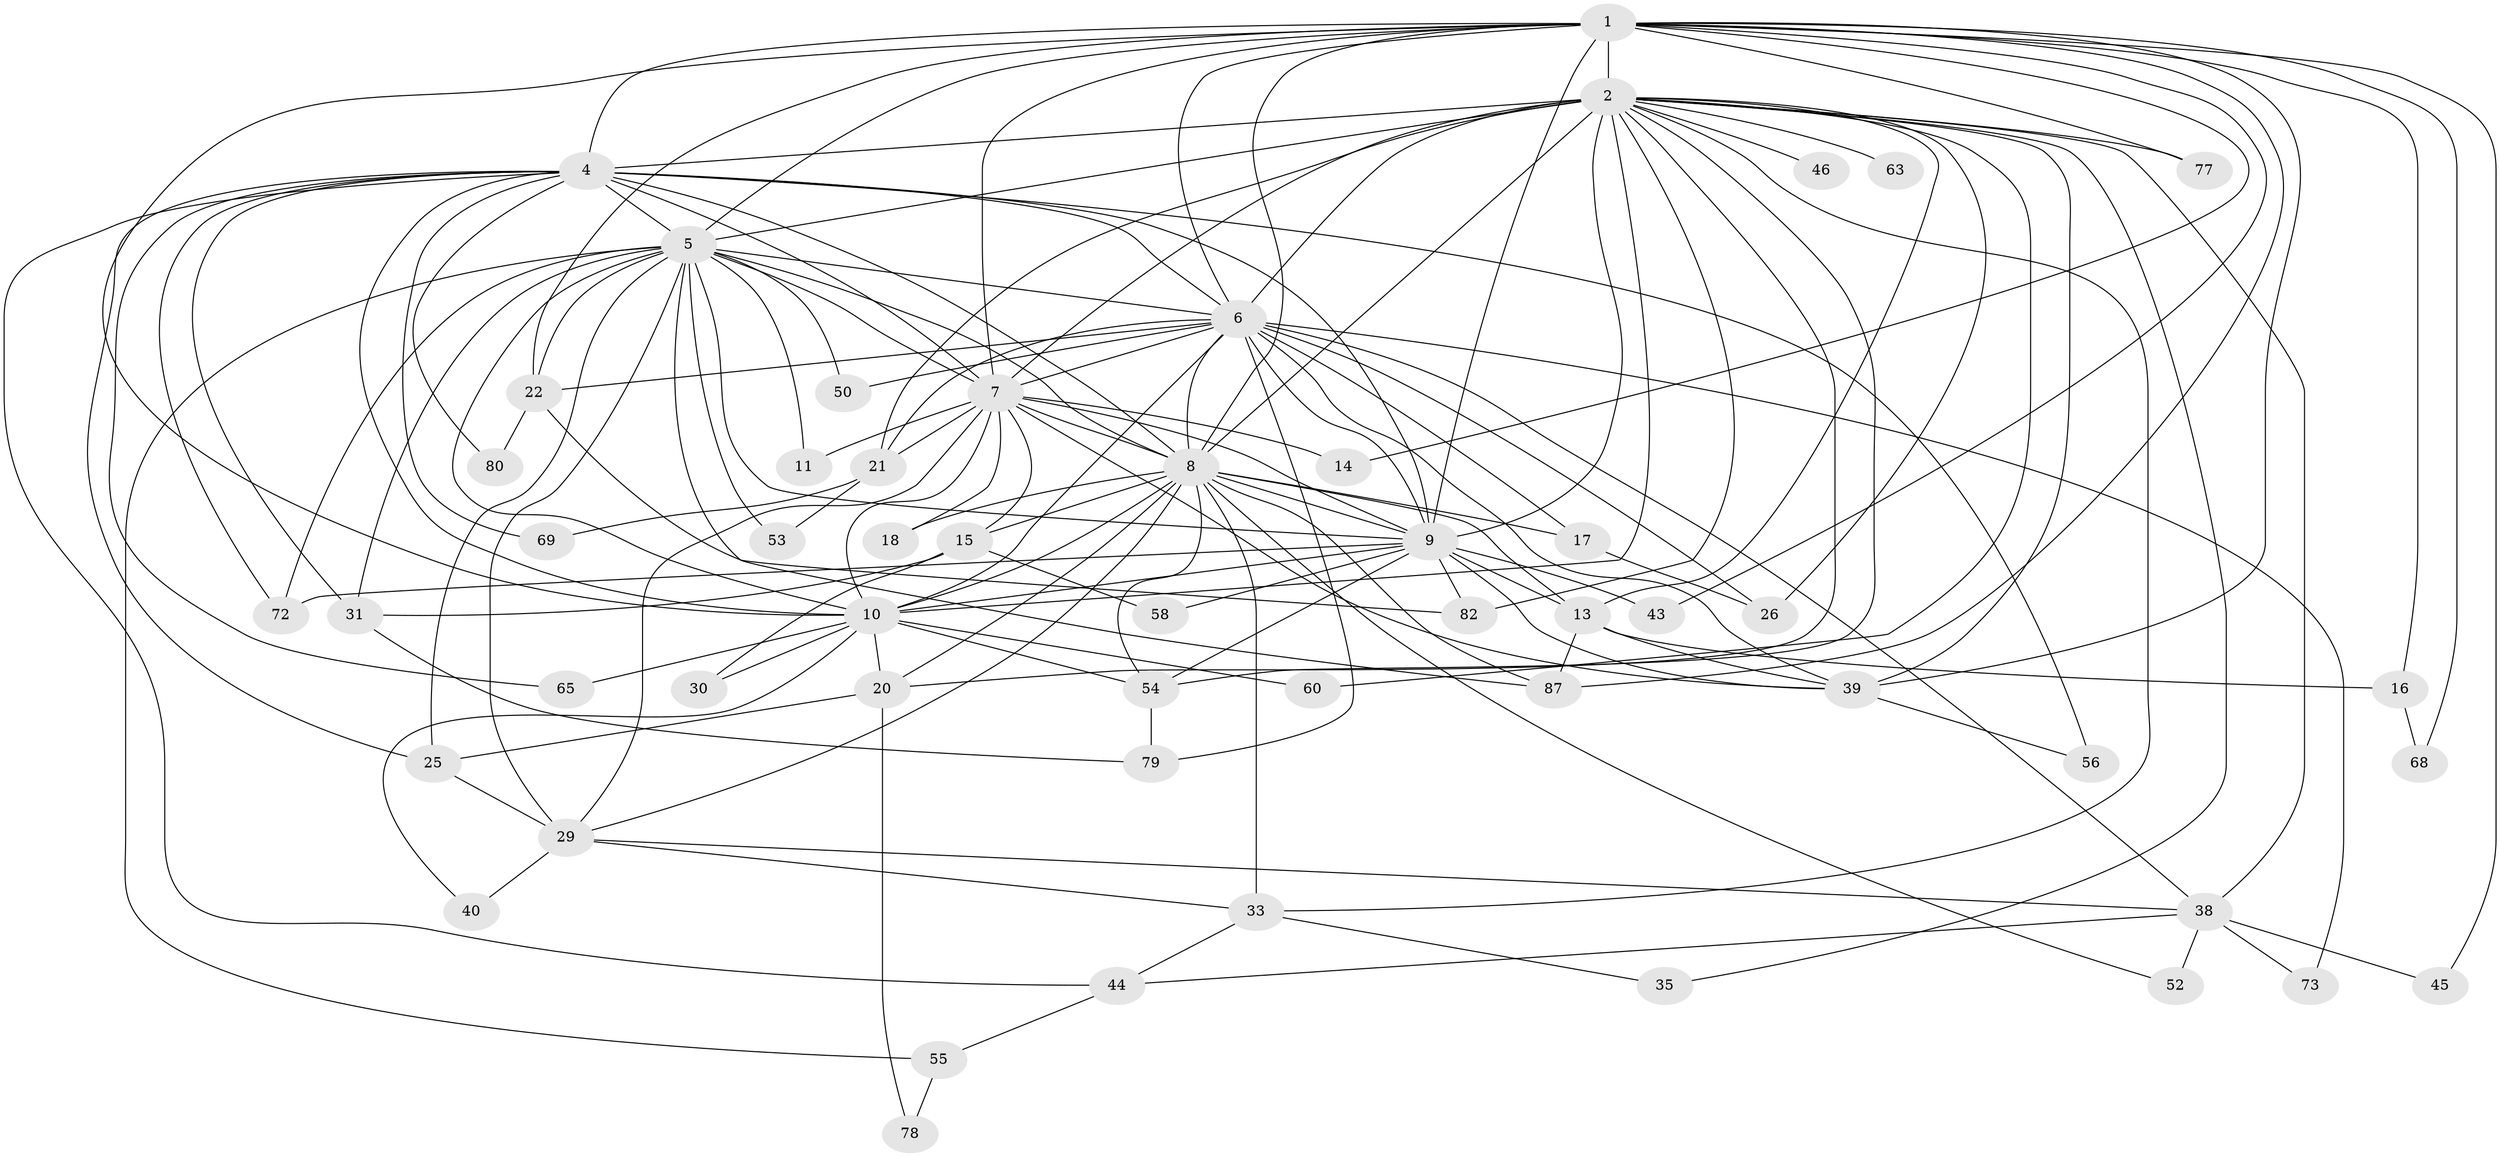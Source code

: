 // original degree distribution, {20: 0.009433962264150943, 15: 0.009433962264150943, 22: 0.009433962264150943, 21: 0.018867924528301886, 24: 0.009433962264150943, 19: 0.02830188679245283, 23: 0.009433962264150943, 2: 0.5188679245283019, 4: 0.0660377358490566, 6: 0.018867924528301886, 5: 0.05660377358490566, 3: 0.2169811320754717, 7: 0.018867924528301886, 8: 0.009433962264150943}
// Generated by graph-tools (version 1.1) at 2025/17/03/04/25 18:17:19]
// undirected, 53 vertices, 145 edges
graph export_dot {
graph [start="1"]
  node [color=gray90,style=filled];
  1;
  2 [super="+3"];
  4 [super="+57"];
  5 [super="+91+23+67+42+62+70"];
  6;
  7 [super="+51"];
  8 [super="+95+32+24+84"];
  9;
  10 [super="+85+83+36+100"];
  11;
  13;
  14;
  15;
  16;
  17;
  18;
  20 [super="+88"];
  21 [super="+27"];
  22;
  25 [super="+71"];
  26;
  29 [super="+61+86"];
  30;
  31 [super="+97"];
  33 [super="+47+37"];
  35;
  38 [super="+64"];
  39 [super="+66+41"];
  40;
  43;
  44;
  45;
  46;
  50;
  52;
  53;
  54 [super="+105+76"];
  55;
  56;
  58;
  60;
  63;
  65;
  68;
  69;
  72;
  73;
  77;
  78;
  79;
  80;
  82 [super="+106"];
  87 [super="+92"];
  1 -- 2 [weight=3];
  1 -- 4;
  1 -- 5;
  1 -- 6;
  1 -- 7;
  1 -- 8 [weight=2];
  1 -- 9;
  1 -- 10;
  1 -- 14;
  1 -- 16;
  1 -- 22;
  1 -- 43;
  1 -- 45;
  1 -- 68;
  1 -- 77;
  1 -- 87;
  1 -- 39;
  2 -- 4 [weight=3];
  2 -- 5 [weight=4];
  2 -- 6 [weight=3];
  2 -- 7 [weight=2];
  2 -- 8 [weight=3];
  2 -- 9 [weight=3];
  2 -- 10 [weight=4];
  2 -- 20;
  2 -- 46 [weight=2];
  2 -- 82;
  2 -- 39 [weight=3];
  2 -- 13;
  2 -- 77 [weight=2];
  2 -- 21;
  2 -- 26;
  2 -- 33 [weight=2];
  2 -- 35;
  2 -- 38;
  2 -- 54;
  2 -- 60;
  2 -- 63 [weight=2];
  4 -- 5 [weight=3];
  4 -- 6;
  4 -- 7;
  4 -- 8;
  4 -- 9;
  4 -- 10 [weight=2];
  4 -- 25;
  4 -- 44;
  4 -- 56;
  4 -- 65;
  4 -- 69;
  4 -- 72;
  4 -- 80;
  4 -- 31;
  5 -- 6;
  5 -- 7 [weight=2];
  5 -- 8;
  5 -- 9;
  5 -- 10 [weight=2];
  5 -- 11;
  5 -- 31;
  5 -- 50;
  5 -- 53;
  5 -- 55;
  5 -- 29 [weight=2];
  5 -- 72;
  5 -- 22;
  5 -- 87;
  5 -- 25;
  6 -- 7;
  6 -- 8 [weight=2];
  6 -- 9;
  6 -- 10;
  6 -- 17;
  6 -- 21;
  6 -- 22;
  6 -- 26;
  6 -- 38;
  6 -- 50;
  6 -- 73;
  6 -- 79;
  6 -- 39 [weight=2];
  7 -- 8;
  7 -- 9 [weight=2];
  7 -- 10 [weight=2];
  7 -- 11;
  7 -- 14;
  7 -- 15;
  7 -- 18;
  7 -- 21;
  7 -- 29;
  7 -- 39;
  8 -- 9 [weight=2];
  8 -- 10;
  8 -- 13;
  8 -- 15;
  8 -- 17;
  8 -- 18;
  8 -- 33 [weight=2];
  8 -- 52;
  8 -- 20;
  8 -- 54;
  8 -- 29;
  8 -- 87;
  9 -- 10;
  9 -- 13;
  9 -- 43;
  9 -- 54;
  9 -- 58;
  9 -- 72;
  9 -- 82;
  9 -- 39;
  10 -- 20;
  10 -- 30;
  10 -- 40;
  10 -- 54;
  10 -- 65;
  10 -- 60;
  13 -- 16;
  13 -- 87;
  13 -- 39;
  15 -- 30;
  15 -- 31;
  15 -- 58;
  16 -- 68;
  17 -- 26;
  20 -- 25;
  20 -- 78;
  21 -- 53;
  21 -- 69;
  22 -- 80;
  22 -- 82;
  25 -- 29;
  29 -- 33;
  29 -- 38;
  29 -- 40;
  31 -- 79;
  33 -- 35;
  33 -- 44;
  38 -- 45;
  38 -- 52;
  38 -- 73;
  38 -- 44;
  39 -- 56;
  44 -- 55;
  54 -- 79;
  55 -- 78;
}
